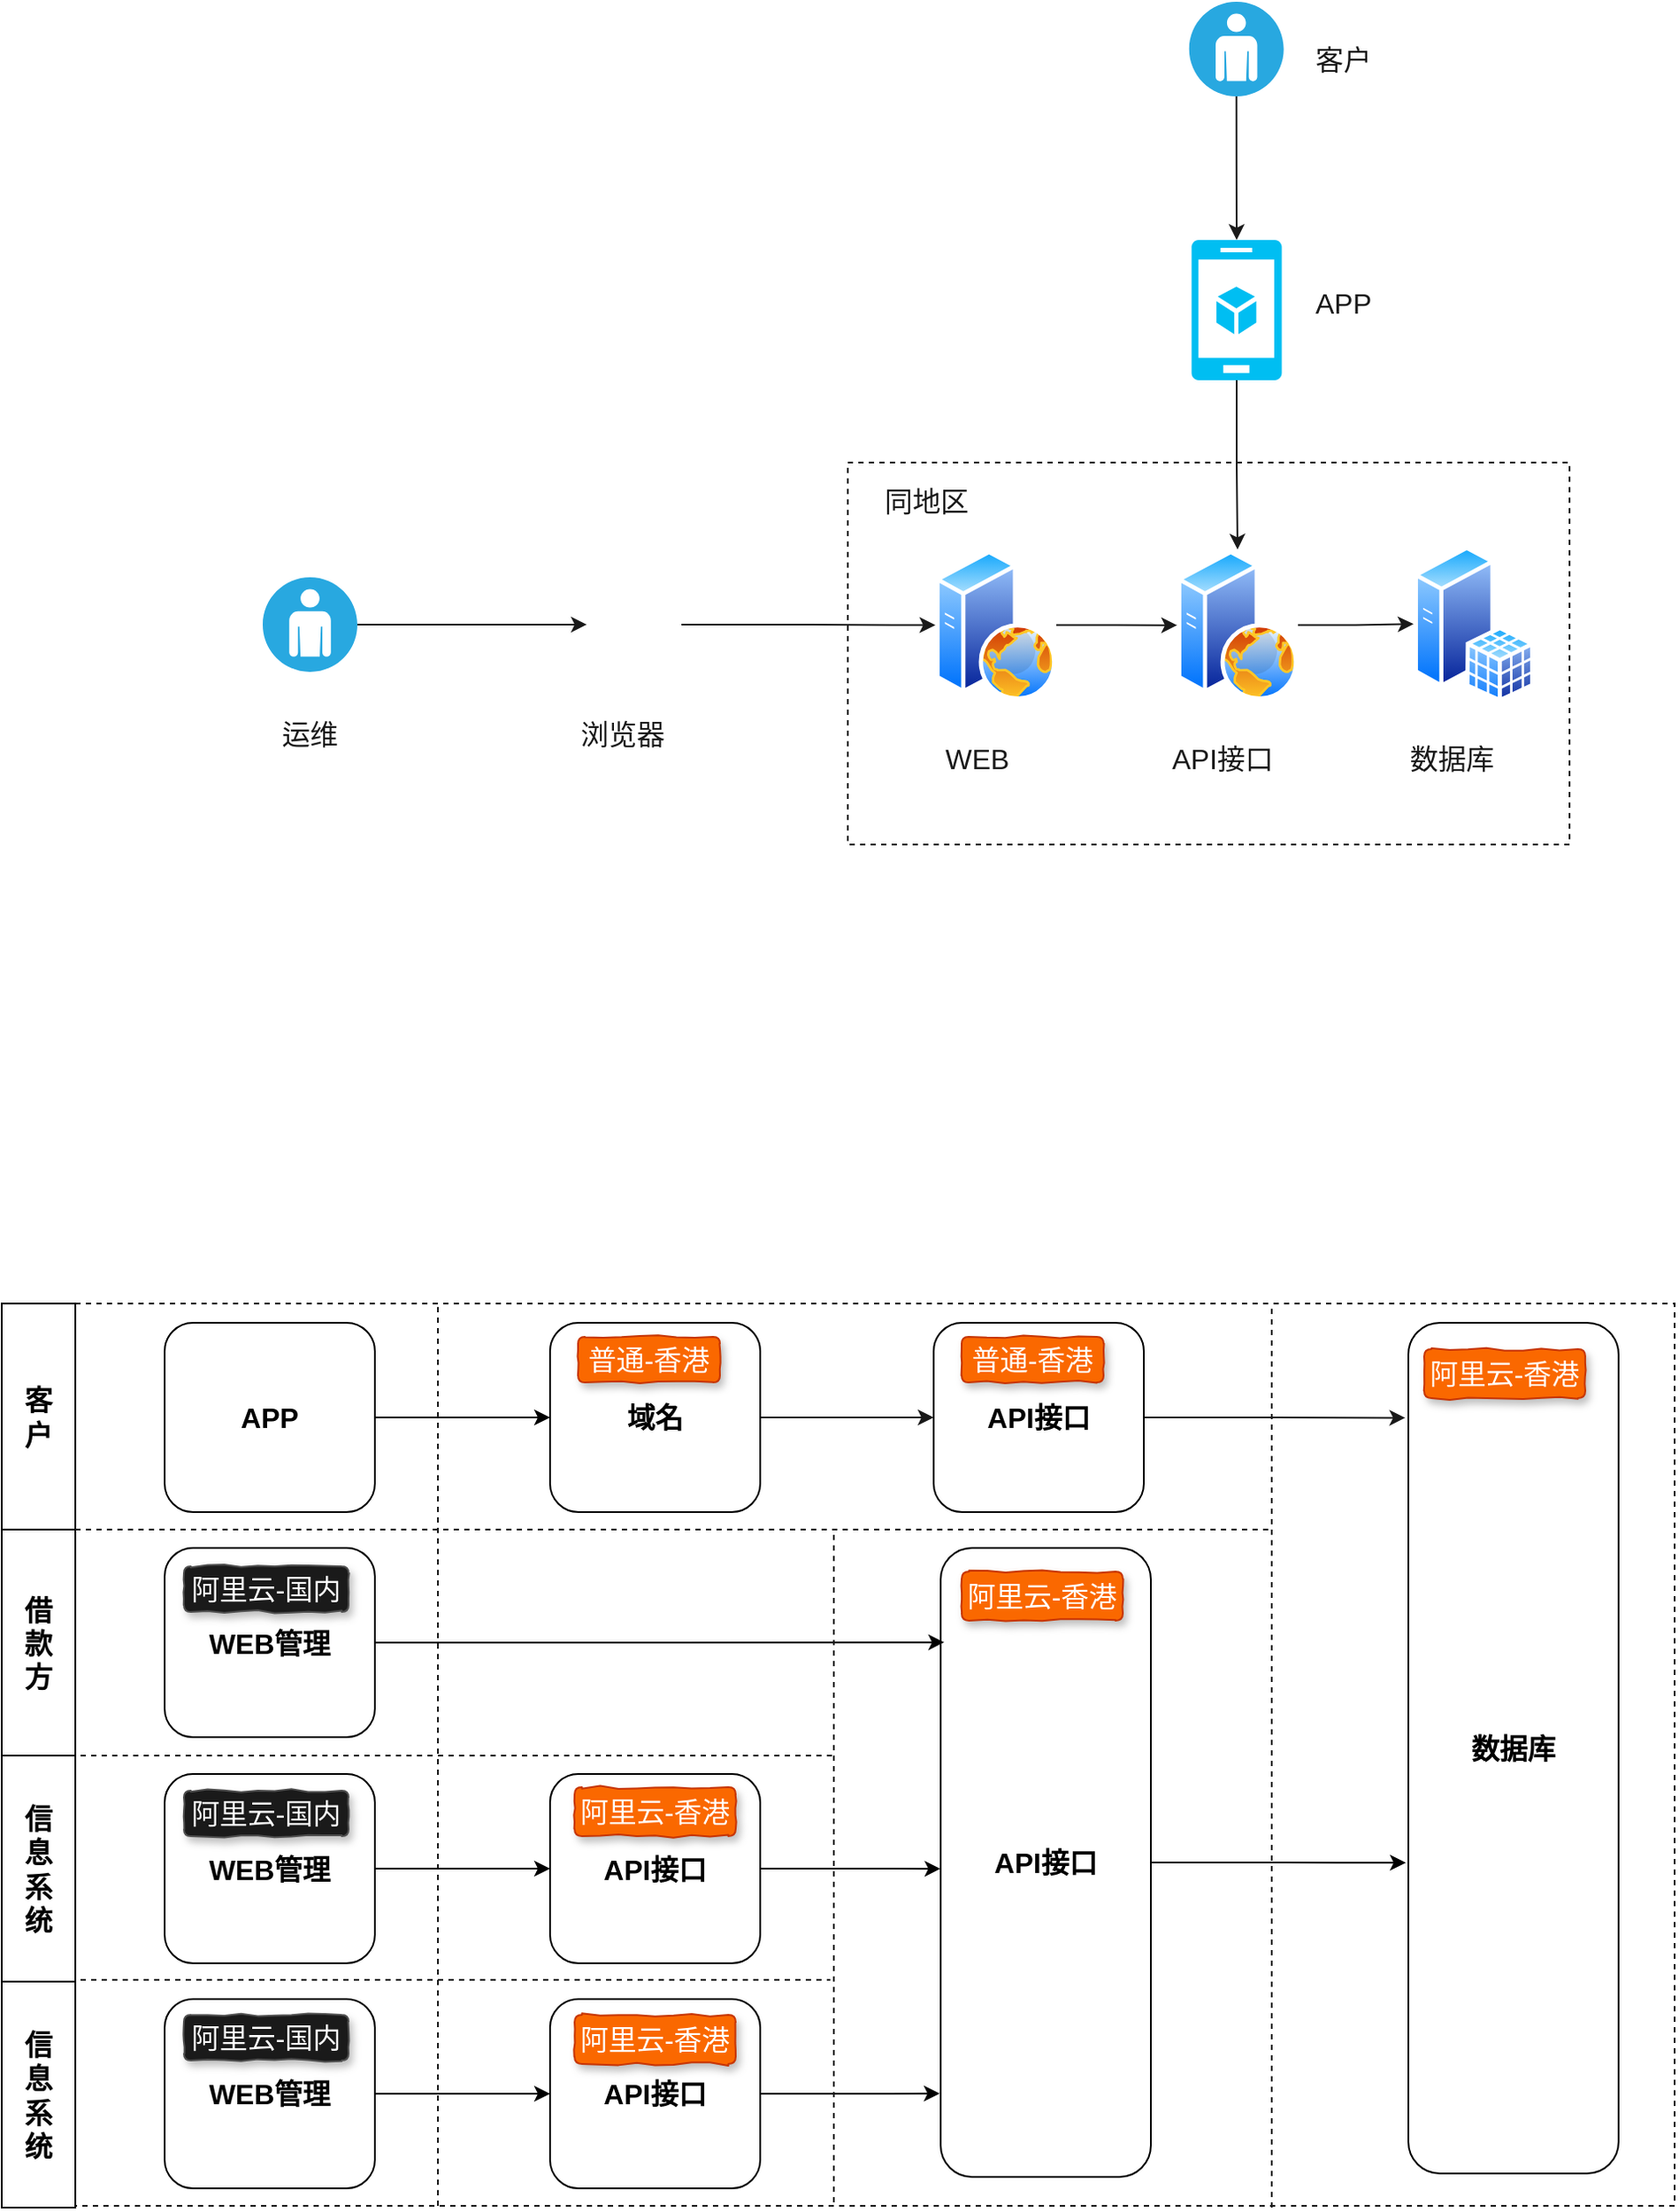 <mxfile version="12.7.2" type="github">
  <diagram id="4b6oE9e9yXz8-Ve8gJzk" name="Page-1">
    <mxGraphModel dx="1673" dy="1696" grid="0" gridSize="10" guides="1" tooltips="1" connect="1" arrows="1" fold="1" page="0" pageScale="1" pageWidth="827" pageHeight="1169" math="0" shadow="0">
      <root>
        <mxCell id="0" />
        <mxCell id="1" parent="0" />
        <mxCell id="FiD31bPnodcj56VFdIxL-5" value="" style="endArrow=none;dashed=1;html=1;exitX=0;exitY=0;exitDx=0;exitDy=0;fillColor=#fff2cc;strokeColor=#1A1A1A;rounded=0;" edge="1" parent="1" source="FiD31bPnodcj56VFdIxL-2">
          <mxGeometry width="50" height="50" relative="1" as="geometry">
            <mxPoint x="2" y="137" as="sourcePoint" />
            <mxPoint x="74" y="167" as="targetPoint" />
            <Array as="points">
              <mxPoint x="1029" y="167" />
              <mxPoint x="1029" y="682" />
              <mxPoint x="74" y="682" />
            </Array>
          </mxGeometry>
        </mxCell>
        <mxCell id="FiD31bPnodcj56VFdIxL-2" value="客&lt;br style=&quot;font-size: 16px;&quot;&gt;户" style="rounded=0;whiteSpace=wrap;html=1;fontStyle=1;fontSize=16;" vertex="1" parent="1">
          <mxGeometry x="74" y="167" width="42" height="129" as="geometry" />
        </mxCell>
        <mxCell id="FiD31bPnodcj56VFdIxL-3" value="借&lt;br style=&quot;font-size: 16px;&quot;&gt;款&lt;br style=&quot;font-size: 16px;&quot;&gt;方" style="rounded=0;whiteSpace=wrap;html=1;fontSize=16;fontStyle=1" vertex="1" parent="1">
          <mxGeometry x="74" y="296" width="42" height="129" as="geometry" />
        </mxCell>
        <mxCell id="FiD31bPnodcj56VFdIxL-4" value="信&lt;br&gt;息&lt;br&gt;系&lt;br&gt;统" style="rounded=0;whiteSpace=wrap;html=1;fontSize=16;fontStyle=1" vertex="1" parent="1">
          <mxGeometry x="74" y="425" width="42" height="129" as="geometry" />
        </mxCell>
        <mxCell id="FiD31bPnodcj56VFdIxL-19" style="edgeStyle=orthogonalEdgeStyle;rounded=0;orthogonalLoop=1;jettySize=auto;html=1;exitX=1;exitY=0.5;exitDx=0;exitDy=0;fontSize=16;" edge="1" parent="1" source="FiD31bPnodcj56VFdIxL-6" target="FiD31bPnodcj56VFdIxL-7">
          <mxGeometry relative="1" as="geometry" />
        </mxCell>
        <mxCell id="FiD31bPnodcj56VFdIxL-6" value="APP" style="rounded=1;whiteSpace=wrap;html=1;fontSize=16;fontStyle=1" vertex="1" parent="1">
          <mxGeometry x="167" y="178" width="120" height="108" as="geometry" />
        </mxCell>
        <mxCell id="FiD31bPnodcj56VFdIxL-41" style="edgeStyle=orthogonalEdgeStyle;rounded=0;orthogonalLoop=1;jettySize=auto;html=1;exitX=1;exitY=0.5;exitDx=0;exitDy=0;strokeColor=#1A1A1A;fontSize=16;fontColor=#FFFFFF;" edge="1" parent="1" source="FiD31bPnodcj56VFdIxL-7" target="FiD31bPnodcj56VFdIxL-40">
          <mxGeometry relative="1" as="geometry" />
        </mxCell>
        <mxCell id="FiD31bPnodcj56VFdIxL-7" value="域名" style="rounded=1;whiteSpace=wrap;html=1;fontSize=16;fontStyle=1" vertex="1" parent="1">
          <mxGeometry x="387" y="178" width="120" height="108" as="geometry" />
        </mxCell>
        <mxCell id="FiD31bPnodcj56VFdIxL-8" value="" style="endArrow=none;dashed=1;html=1;fontSize=16;exitX=1;exitY=0;exitDx=0;exitDy=0;fillColor=#fff2cc;strokeColor=#1A1A1A;" edge="1" parent="1" source="FiD31bPnodcj56VFdIxL-3">
          <mxGeometry width="50" height="50" relative="1" as="geometry">
            <mxPoint x="-43" y="347" as="sourcePoint" />
            <mxPoint x="800" y="296" as="targetPoint" />
          </mxGeometry>
        </mxCell>
        <mxCell id="FiD31bPnodcj56VFdIxL-9" value="" style="endArrow=none;dashed=1;html=1;fontSize=16;exitX=1;exitY=0;exitDx=0;exitDy=0;fillColor=#fff2cc;strokeColor=#1A1A1A;" edge="1" parent="1">
          <mxGeometry width="50" height="50" relative="1" as="geometry">
            <mxPoint x="119" y="425" as="sourcePoint" />
            <mxPoint x="549" y="425" as="targetPoint" />
          </mxGeometry>
        </mxCell>
        <mxCell id="FiD31bPnodcj56VFdIxL-10" value="" style="endArrow=none;dashed=1;html=1;fontSize=16;fillColor=#fff2cc;strokeColor=#1A1A1A;" edge="1" parent="1">
          <mxGeometry width="50" height="50" relative="1" as="geometry">
            <mxPoint x="323" y="682" as="sourcePoint" />
            <mxPoint x="323" y="169" as="targetPoint" />
          </mxGeometry>
        </mxCell>
        <mxCell id="FiD31bPnodcj56VFdIxL-28" style="edgeStyle=orthogonalEdgeStyle;rounded=0;orthogonalLoop=1;jettySize=auto;html=1;exitX=1;exitY=0.5;exitDx=0;exitDy=0;fontSize=16;" edge="1" parent="1" source="FiD31bPnodcj56VFdIxL-11">
          <mxGeometry relative="1" as="geometry">
            <mxPoint x="875.571" y="486.143" as="targetPoint" />
          </mxGeometry>
        </mxCell>
        <mxCell id="FiD31bPnodcj56VFdIxL-11" value="API接口" style="rounded=1;whiteSpace=wrap;html=1;fontSize=16;fontStyle=1" vertex="1" parent="1">
          <mxGeometry x="610" y="306.5" width="120" height="359" as="geometry" />
        </mxCell>
        <mxCell id="FiD31bPnodcj56VFdIxL-24" style="edgeStyle=orthogonalEdgeStyle;rounded=0;orthogonalLoop=1;jettySize=auto;html=1;exitX=1;exitY=0.5;exitDx=0;exitDy=0;fontSize=16;entryX=-0.001;entryY=0.51;entryDx=0;entryDy=0;entryPerimeter=0;" edge="1" parent="1" source="FiD31bPnodcj56VFdIxL-12" target="FiD31bPnodcj56VFdIxL-11">
          <mxGeometry relative="1" as="geometry">
            <mxPoint x="604" y="490" as="targetPoint" />
          </mxGeometry>
        </mxCell>
        <mxCell id="FiD31bPnodcj56VFdIxL-12" value="API接口" style="rounded=1;whiteSpace=wrap;html=1;fontSize=16;fontStyle=1" vertex="1" parent="1">
          <mxGeometry x="387" y="435.5" width="120" height="108" as="geometry" />
        </mxCell>
        <mxCell id="FiD31bPnodcj56VFdIxL-13" value="信&lt;br&gt;息&lt;br&gt;系&lt;br&gt;统" style="rounded=0;whiteSpace=wrap;html=1;fontSize=16;fontStyle=1" vertex="1" parent="1">
          <mxGeometry x="74" y="554" width="42" height="129" as="geometry" />
        </mxCell>
        <mxCell id="FiD31bPnodcj56VFdIxL-14" value="" style="endArrow=none;dashed=1;html=1;fontSize=16;exitX=1;exitY=0;exitDx=0;exitDy=0;fillColor=#fff2cc;strokeColor=#1A1A1A;" edge="1" parent="1">
          <mxGeometry width="50" height="50" relative="1" as="geometry">
            <mxPoint x="119" y="553" as="sourcePoint" />
            <mxPoint x="547" y="553" as="targetPoint" />
          </mxGeometry>
        </mxCell>
        <mxCell id="FiD31bPnodcj56VFdIxL-25" style="edgeStyle=orthogonalEdgeStyle;rounded=0;orthogonalLoop=1;jettySize=auto;html=1;exitX=1;exitY=0.5;exitDx=0;exitDy=0;fontSize=16;" edge="1" parent="1" source="FiD31bPnodcj56VFdIxL-15">
          <mxGeometry relative="1" as="geometry">
            <mxPoint x="609.465" y="617.884" as="targetPoint" />
          </mxGeometry>
        </mxCell>
        <mxCell id="FiD31bPnodcj56VFdIxL-15" value="API接口" style="rounded=1;whiteSpace=wrap;html=1;fontSize=16;fontStyle=1" vertex="1" parent="1">
          <mxGeometry x="387" y="564" width="120" height="108" as="geometry" />
        </mxCell>
        <mxCell id="FiD31bPnodcj56VFdIxL-20" style="edgeStyle=orthogonalEdgeStyle;rounded=0;orthogonalLoop=1;jettySize=auto;html=1;exitX=1;exitY=0.5;exitDx=0;exitDy=0;fontSize=16;entryX=0.017;entryY=0.15;entryDx=0;entryDy=0;entryPerimeter=0;" edge="1" parent="1" source="FiD31bPnodcj56VFdIxL-16" target="FiD31bPnodcj56VFdIxL-11">
          <mxGeometry relative="1" as="geometry" />
        </mxCell>
        <mxCell id="FiD31bPnodcj56VFdIxL-16" value="WEB管理" style="rounded=1;whiteSpace=wrap;html=1;fontSize=16;fontStyle=1" vertex="1" parent="1">
          <mxGeometry x="167" y="306.5" width="120" height="108" as="geometry" />
        </mxCell>
        <mxCell id="FiD31bPnodcj56VFdIxL-21" style="edgeStyle=orthogonalEdgeStyle;rounded=0;orthogonalLoop=1;jettySize=auto;html=1;exitX=1;exitY=0.5;exitDx=0;exitDy=0;fontSize=16;" edge="1" parent="1" source="FiD31bPnodcj56VFdIxL-17" target="FiD31bPnodcj56VFdIxL-12">
          <mxGeometry relative="1" as="geometry" />
        </mxCell>
        <mxCell id="FiD31bPnodcj56VFdIxL-17" value="WEB管理" style="rounded=1;whiteSpace=wrap;html=1;fontSize=16;fontStyle=1" vertex="1" parent="1">
          <mxGeometry x="167" y="435.5" width="120" height="108" as="geometry" />
        </mxCell>
        <mxCell id="FiD31bPnodcj56VFdIxL-22" style="edgeStyle=orthogonalEdgeStyle;rounded=0;orthogonalLoop=1;jettySize=auto;html=1;exitX=1;exitY=0.5;exitDx=0;exitDy=0;fontSize=16;" edge="1" parent="1" source="FiD31bPnodcj56VFdIxL-18" target="FiD31bPnodcj56VFdIxL-15">
          <mxGeometry relative="1" as="geometry" />
        </mxCell>
        <mxCell id="FiD31bPnodcj56VFdIxL-18" value="WEB管理" style="rounded=1;whiteSpace=wrap;html=1;fontSize=16;fontStyle=1" vertex="1" parent="1">
          <mxGeometry x="167" y="564" width="120" height="108" as="geometry" />
        </mxCell>
        <mxCell id="FiD31bPnodcj56VFdIxL-23" value="" style="endArrow=none;dashed=1;html=1;fontSize=16;fillColor=#fff2cc;strokeColor=#1A1A1A;" edge="1" parent="1">
          <mxGeometry width="50" height="50" relative="1" as="geometry">
            <mxPoint x="549" y="680" as="sourcePoint" />
            <mxPoint x="549" y="296" as="targetPoint" />
          </mxGeometry>
        </mxCell>
        <mxCell id="FiD31bPnodcj56VFdIxL-26" value="数据库" style="rounded=1;whiteSpace=wrap;html=1;fontSize=16;fontStyle=1" vertex="1" parent="1">
          <mxGeometry x="877" y="178" width="120" height="485.5" as="geometry" />
        </mxCell>
        <mxCell id="FiD31bPnodcj56VFdIxL-31" value="阿里云-香港" style="text;html=1;strokeColor=#C73500;fillColor=#fa6800;align=center;verticalAlign=middle;whiteSpace=wrap;rounded=1;fontSize=16;labelBackgroundColor=none;fontColor=#ffffff;labelBorderColor=none;spacingTop=0;spacingLeft=0;shadow=1;glass=0;comic=1;" vertex="1" parent="1">
          <mxGeometry x="886" y="193" width="92" height="28" as="geometry" />
        </mxCell>
        <mxCell id="FiD31bPnodcj56VFdIxL-38" value="普通-香港" style="text;html=1;strokeColor=#C73500;fillColor=#fa6800;align=center;verticalAlign=middle;whiteSpace=wrap;rounded=1;fontSize=16;labelBackgroundColor=none;fontColor=#ffffff;labelBorderColor=none;spacingTop=0;spacingLeft=0;shadow=1;glass=0;comic=1;" vertex="1" parent="1">
          <mxGeometry x="403" y="186" width="81" height="26" as="geometry" />
        </mxCell>
        <mxCell id="FiD31bPnodcj56VFdIxL-39" value="" style="endArrow=none;dashed=1;html=1;fontSize=16;fillColor=#fff2cc;strokeColor=#1A1A1A;" edge="1" parent="1">
          <mxGeometry width="50" height="50" relative="1" as="geometry">
            <mxPoint x="799" y="683" as="sourcePoint" />
            <mxPoint x="799" y="170" as="targetPoint" />
          </mxGeometry>
        </mxCell>
        <mxCell id="FiD31bPnodcj56VFdIxL-42" style="edgeStyle=orthogonalEdgeStyle;rounded=0;orthogonalLoop=1;jettySize=auto;html=1;exitX=1;exitY=0.5;exitDx=0;exitDy=0;strokeColor=#1A1A1A;fontSize=16;fontColor=#FFFFFF;" edge="1" parent="1" source="FiD31bPnodcj56VFdIxL-40">
          <mxGeometry relative="1" as="geometry">
            <mxPoint x="875.235" y="232.235" as="targetPoint" />
          </mxGeometry>
        </mxCell>
        <mxCell id="FiD31bPnodcj56VFdIxL-40" value="API接口" style="rounded=1;whiteSpace=wrap;html=1;fontSize=16;fontStyle=1" vertex="1" parent="1">
          <mxGeometry x="606" y="178" width="120" height="108" as="geometry" />
        </mxCell>
        <mxCell id="FiD31bPnodcj56VFdIxL-44" value="阿里云-国内" style="text;html=1;strokeColor=#4D4D4D;fillColor=#1A1A1A;align=center;verticalAlign=middle;whiteSpace=wrap;rounded=1;fontSize=16;labelBackgroundColor=none;fontColor=#ffffff;labelBorderColor=none;spacingTop=0;spacingLeft=0;shadow=1;glass=0;comic=1;" vertex="1" parent="1">
          <mxGeometry x="178" y="317" width="94" height="26" as="geometry" />
        </mxCell>
        <mxCell id="FiD31bPnodcj56VFdIxL-46" value="阿里云-国内" style="text;html=1;strokeColor=#4D4D4D;fillColor=#1A1A1A;align=center;verticalAlign=middle;whiteSpace=wrap;rounded=1;fontSize=16;labelBackgroundColor=none;fontColor=#ffffff;labelBorderColor=none;spacingTop=0;spacingLeft=0;shadow=1;glass=0;comic=1;" vertex="1" parent="1">
          <mxGeometry x="178" y="445" width="94" height="26" as="geometry" />
        </mxCell>
        <mxCell id="FiD31bPnodcj56VFdIxL-48" value="阿里云-国内" style="text;html=1;strokeColor=#4D4D4D;fillColor=#1A1A1A;align=center;verticalAlign=middle;whiteSpace=wrap;rounded=1;fontSize=16;labelBackgroundColor=none;fontColor=#ffffff;labelBorderColor=none;spacingTop=0;spacingLeft=0;shadow=1;glass=0;comic=1;" vertex="1" parent="1">
          <mxGeometry x="178" y="573" width="94" height="26" as="geometry" />
        </mxCell>
        <mxCell id="FiD31bPnodcj56VFdIxL-49" value="普通-香港" style="text;html=1;strokeColor=#C73500;fillColor=#fa6800;align=center;verticalAlign=middle;whiteSpace=wrap;rounded=1;fontSize=16;labelBackgroundColor=none;fontColor=#ffffff;labelBorderColor=none;spacingTop=0;spacingLeft=0;shadow=1;glass=0;comic=1;" vertex="1" parent="1">
          <mxGeometry x="622" y="186" width="81" height="26" as="geometry" />
        </mxCell>
        <mxCell id="FiD31bPnodcj56VFdIxL-52" value="阿里云-香港" style="text;html=1;strokeColor=#C73500;fillColor=#fa6800;align=center;verticalAlign=middle;whiteSpace=wrap;rounded=1;fontSize=16;labelBackgroundColor=none;fontColor=#ffffff;labelBorderColor=none;spacingTop=0;spacingLeft=0;shadow=1;glass=0;comic=1;" vertex="1" parent="1">
          <mxGeometry x="622" y="320" width="92" height="28" as="geometry" />
        </mxCell>
        <mxCell id="FiD31bPnodcj56VFdIxL-53" value="阿里云-香港" style="text;html=1;strokeColor=#C73500;fillColor=#fa6800;align=center;verticalAlign=middle;whiteSpace=wrap;rounded=1;fontSize=16;labelBackgroundColor=none;fontColor=#ffffff;labelBorderColor=none;spacingTop=0;spacingLeft=0;shadow=1;glass=0;comic=1;" vertex="1" parent="1">
          <mxGeometry x="401" y="443" width="92" height="28" as="geometry" />
        </mxCell>
        <mxCell id="FiD31bPnodcj56VFdIxL-54" value="阿里云-香港" style="text;html=1;strokeColor=#C73500;fillColor=#fa6800;align=center;verticalAlign=middle;whiteSpace=wrap;rounded=1;fontSize=16;labelBackgroundColor=none;fontColor=#ffffff;labelBorderColor=none;spacingTop=0;spacingLeft=0;shadow=1;glass=0;comic=1;" vertex="1" parent="1">
          <mxGeometry x="401" y="573" width="92" height="28" as="geometry" />
        </mxCell>
        <mxCell id="FiD31bPnodcj56VFdIxL-97" style="edgeStyle=orthogonalEdgeStyle;rounded=0;orthogonalLoop=1;jettySize=auto;html=1;exitX=1;exitY=0.5;exitDx=0;exitDy=0;strokeColor=#1A1A1A;fontSize=16;fontColor=#FFFFFF;" edge="1" parent="1" source="FiD31bPnodcj56VFdIxL-76" target="FiD31bPnodcj56VFdIxL-96">
          <mxGeometry relative="1" as="geometry" />
        </mxCell>
        <mxCell id="FiD31bPnodcj56VFdIxL-76" value="" style="aspect=fixed;perimeter=ellipsePerimeter;html=1;align=center;shadow=0;dashed=0;spacingTop=3;image;image=img/lib/active_directory/web_server.svg;rounded=1;glass=0;comic=0;labelBackgroundColor=none;strokeColor=#4D4D4D;fillColor=#1A1A1A;fontSize=16;fontColor=#FFFFFF;" vertex="1" parent="1">
          <mxGeometry x="607" y="-263.32" width="69" height="86.25" as="geometry" />
        </mxCell>
        <mxCell id="FiD31bPnodcj56VFdIxL-78" value="&lt;font color=&quot;#1a1a1a&quot;&gt;浏览器&lt;/font&gt;" style="text;html=1;strokeColor=none;fillColor=none;align=center;verticalAlign=middle;whiteSpace=wrap;rounded=0;shadow=0;glass=0;comic=0;labelBackgroundColor=none;fontSize=16;fontColor=#FFFFFF;" vertex="1" parent="1">
          <mxGeometry x="401" y="-168" width="55" height="20" as="geometry" />
        </mxCell>
        <mxCell id="FiD31bPnodcj56VFdIxL-79" value="&lt;font color=&quot;#1a1a1a&quot;&gt;WEB&lt;/font&gt;" style="text;html=1;strokeColor=none;fillColor=none;align=center;verticalAlign=middle;whiteSpace=wrap;rounded=0;shadow=0;glass=0;comic=0;labelBackgroundColor=none;fontSize=16;fontColor=#FFFFFF;" vertex="1" parent="1">
          <mxGeometry x="600" y="-154" width="62" height="20" as="geometry" />
        </mxCell>
        <mxCell id="FiD31bPnodcj56VFdIxL-80" value="&lt;font color=&quot;#1a1a1a&quot;&gt;数据库&lt;/font&gt;" style="text;html=1;strokeColor=none;fillColor=none;align=center;verticalAlign=middle;whiteSpace=wrap;rounded=0;shadow=0;glass=0;comic=0;labelBackgroundColor=none;fontSize=16;fontColor=#FFFFFF;" vertex="1" parent="1">
          <mxGeometry x="874" y="-154" width="56" height="20" as="geometry" />
        </mxCell>
        <mxCell id="FiD31bPnodcj56VFdIxL-81" value="" style="endArrow=none;dashed=1;html=1;strokeColor=#1A1A1A;fontSize=16;fontColor=#FFFFFF;rounded=0;" edge="1" parent="1">
          <mxGeometry width="50" height="50" relative="1" as="geometry">
            <mxPoint x="557" y="-313" as="sourcePoint" />
            <mxPoint x="557" y="-313" as="targetPoint" />
            <Array as="points">
              <mxPoint x="969" y="-313" />
              <mxPoint x="969" y="-95" />
              <mxPoint x="557" y="-95" />
            </Array>
          </mxGeometry>
        </mxCell>
        <mxCell id="FiD31bPnodcj56VFdIxL-82" value="&lt;font color=&quot;#1a1a1a&quot;&gt;同地区&lt;/font&gt;" style="text;html=1;strokeColor=none;fillColor=none;align=center;verticalAlign=middle;whiteSpace=wrap;rounded=0;shadow=0;glass=0;comic=0;labelBackgroundColor=none;fontSize=16;fontColor=#FFFFFF;" vertex="1" parent="1">
          <mxGeometry x="573" y="-301" width="58" height="20" as="geometry" />
        </mxCell>
        <mxCell id="FiD31bPnodcj56VFdIxL-100" style="edgeStyle=orthogonalEdgeStyle;rounded=0;orthogonalLoop=1;jettySize=auto;html=1;exitX=1;exitY=0.5;exitDx=0;exitDy=0;entryX=0;entryY=0.5;entryDx=0;entryDy=0;strokeColor=#1A1A1A;fontSize=16;fontColor=#FFFFFF;" edge="1" parent="1" source="FiD31bPnodcj56VFdIxL-83" target="FiD31bPnodcj56VFdIxL-76">
          <mxGeometry relative="1" as="geometry" />
        </mxCell>
        <mxCell id="FiD31bPnodcj56VFdIxL-83" value="" style="shape=image;html=1;verticalAlign=top;verticalLabelPosition=bottom;labelBackgroundColor=#ffffff;imageAspect=0;aspect=fixed;image=https://cdn0.iconfinder.com/data/icons/flat-round-system/512/chrome_browser-128.png;rounded=1;shadow=0;glass=0;comic=0;strokeColor=#4D4D4D;fillColor=#1A1A1A;fontSize=16;fontColor=#FFFFFF;" vertex="1" parent="1">
          <mxGeometry x="408" y="-247.55" width="54" height="54" as="geometry" />
        </mxCell>
        <mxCell id="FiD31bPnodcj56VFdIxL-86" style="edgeStyle=orthogonalEdgeStyle;rounded=0;orthogonalLoop=1;jettySize=auto;html=1;exitX=1;exitY=0.5;exitDx=0;exitDy=0;exitPerimeter=0;strokeColor=#1A1A1A;fontSize=16;fontColor=#FFFFFF;" edge="1" parent="1" source="FiD31bPnodcj56VFdIxL-85" target="FiD31bPnodcj56VFdIxL-83">
          <mxGeometry relative="1" as="geometry" />
        </mxCell>
        <mxCell id="FiD31bPnodcj56VFdIxL-85" value="" style="verticalLabelPosition=bottom;html=1;fillColor=#28A8E0;verticalAlign=top;points=[[0.145,0.145,0],[0.856,0.145,0],[0.855,0.855,0],[0.145,0.855,0],[0.5,0,0], [1,0.5,0], [0.5,1,0],[0,0.5,0]];pointerEvents=1;align=center;shape=mxgraph.cisco_safe.capability.user;rounded=1;shadow=0;glass=0;comic=0;labelBackgroundColor=none;strokeColor=#4D4D4D;fontSize=16;fontColor=#FFFFFF;" vertex="1" parent="1">
          <mxGeometry x="223" y="-247.55" width="54" height="54" as="geometry" />
        </mxCell>
        <mxCell id="FiD31bPnodcj56VFdIxL-87" value="&lt;font color=&quot;#1a1a1a&quot;&gt;运维&lt;/font&gt;" style="text;html=1;strokeColor=none;fillColor=none;align=center;verticalAlign=middle;whiteSpace=wrap;rounded=0;shadow=0;glass=0;comic=0;labelBackgroundColor=none;fontSize=16;fontColor=#FFFFFF;" vertex="1" parent="1">
          <mxGeometry x="230" y="-168" width="40" height="20" as="geometry" />
        </mxCell>
        <mxCell id="FiD31bPnodcj56VFdIxL-106" style="edgeStyle=orthogonalEdgeStyle;rounded=0;orthogonalLoop=1;jettySize=auto;html=1;exitX=0.5;exitY=1;exitDx=0;exitDy=0;exitPerimeter=0;entryX=0.5;entryY=0;entryDx=0;entryDy=0;entryPerimeter=0;strokeColor=#1A1A1A;fontSize=16;fontColor=#1A1A1A;" edge="1" parent="1" source="FiD31bPnodcj56VFdIxL-88" target="FiD31bPnodcj56VFdIxL-103">
          <mxGeometry relative="1" as="geometry" />
        </mxCell>
        <mxCell id="FiD31bPnodcj56VFdIxL-88" value="" style="verticalLabelPosition=bottom;html=1;fillColor=#28A8E0;verticalAlign=top;points=[[0.145,0.145,0],[0.856,0.145,0],[0.855,0.855,0],[0.145,0.855,0],[0.5,0,0], [1,0.5,0], [0.5,1,0],[0,0.5,0]];pointerEvents=1;align=center;shape=mxgraph.cisco_safe.capability.user;rounded=1;shadow=0;glass=0;comic=0;labelBackgroundColor=none;strokeColor=#4D4D4D;fontSize=16;fontColor=#FFFFFF;" vertex="1" parent="1">
          <mxGeometry x="751.85" y="-576" width="54" height="54" as="geometry" />
        </mxCell>
        <mxCell id="FiD31bPnodcj56VFdIxL-95" value="" style="aspect=fixed;perimeter=ellipsePerimeter;html=1;align=center;shadow=0;dashed=0;spacingTop=3;image;image=img/lib/active_directory/sql_server.svg;rounded=1;glass=0;comic=0;labelBackgroundColor=none;strokeColor=#4D4D4D;fillColor=#1A1A1A;fontSize=16;fontColor=#FFFFFF;" vertex="1" parent="1">
          <mxGeometry x="880" y="-265.67" width="69" height="89.6" as="geometry" />
        </mxCell>
        <mxCell id="FiD31bPnodcj56VFdIxL-98" style="edgeStyle=orthogonalEdgeStyle;rounded=0;orthogonalLoop=1;jettySize=auto;html=1;exitX=1;exitY=0.5;exitDx=0;exitDy=0;entryX=0;entryY=0.5;entryDx=0;entryDy=0;strokeColor=#1A1A1A;fontSize=16;fontColor=#FFFFFF;" edge="1" parent="1" source="FiD31bPnodcj56VFdIxL-96" target="FiD31bPnodcj56VFdIxL-95">
          <mxGeometry relative="1" as="geometry" />
        </mxCell>
        <mxCell id="FiD31bPnodcj56VFdIxL-96" value="" style="aspect=fixed;perimeter=ellipsePerimeter;html=1;align=center;shadow=0;dashed=0;spacingTop=3;image;image=img/lib/active_directory/web_server.svg;rounded=1;glass=0;comic=0;labelBackgroundColor=none;strokeColor=#4D4D4D;fillColor=#1A1A1A;fontSize=16;fontColor=#FFFFFF;" vertex="1" parent="1">
          <mxGeometry x="745" y="-263.32" width="69" height="86.25" as="geometry" />
        </mxCell>
        <mxCell id="FiD31bPnodcj56VFdIxL-99" value="&lt;font color=&quot;#1a1a1a&quot;&gt;API接口&lt;/font&gt;" style="text;html=1;strokeColor=none;fillColor=none;align=center;verticalAlign=middle;whiteSpace=wrap;rounded=0;shadow=0;glass=0;comic=0;labelBackgroundColor=none;fontSize=16;fontColor=#FFFFFF;" vertex="1" parent="1">
          <mxGeometry x="740" y="-154" width="62" height="20" as="geometry" />
        </mxCell>
        <mxCell id="FiD31bPnodcj56VFdIxL-105" style="edgeStyle=orthogonalEdgeStyle;rounded=0;orthogonalLoop=1;jettySize=auto;html=1;exitX=0.5;exitY=1;exitDx=0;exitDy=0;exitPerimeter=0;entryX=0.5;entryY=0;entryDx=0;entryDy=0;strokeColor=#1A1A1A;fontSize=16;fontColor=#1A1A1A;" edge="1" parent="1" source="FiD31bPnodcj56VFdIxL-103" target="FiD31bPnodcj56VFdIxL-96">
          <mxGeometry relative="1" as="geometry" />
        </mxCell>
        <mxCell id="FiD31bPnodcj56VFdIxL-103" value="" style="verticalLabelPosition=bottom;html=1;verticalAlign=top;align=center;strokeColor=none;fillColor=#00BEF2;shape=mxgraph.azure.mobile_services;pointerEvents=1;rounded=1;shadow=0;glass=0;comic=0;labelBackgroundColor=none;fontSize=16;fontColor=#FFFFFF;" vertex="1" parent="1">
          <mxGeometry x="753.14" y="-440.0" width="51.71" height="80" as="geometry" />
        </mxCell>
        <mxCell id="FiD31bPnodcj56VFdIxL-107" value="&lt;font color=&quot;#1a1a1a&quot;&gt;客户&lt;/font&gt;" style="text;html=1;strokeColor=none;fillColor=none;align=center;verticalAlign=middle;whiteSpace=wrap;rounded=0;shadow=0;glass=0;comic=0;labelBackgroundColor=none;fontSize=16;fontColor=#FFFFFF;" vertex="1" parent="1">
          <mxGeometry x="820" y="-553" width="40" height="20" as="geometry" />
        </mxCell>
        <mxCell id="FiD31bPnodcj56VFdIxL-108" value="&lt;font color=&quot;#1a1a1a&quot;&gt;APP&lt;/font&gt;" style="text;html=1;strokeColor=none;fillColor=none;align=center;verticalAlign=middle;whiteSpace=wrap;rounded=0;shadow=0;glass=0;comic=0;labelBackgroundColor=none;fontSize=16;fontColor=#FFFFFF;" vertex="1" parent="1">
          <mxGeometry x="820" y="-414" width="40" height="20" as="geometry" />
        </mxCell>
      </root>
    </mxGraphModel>
  </diagram>
</mxfile>
